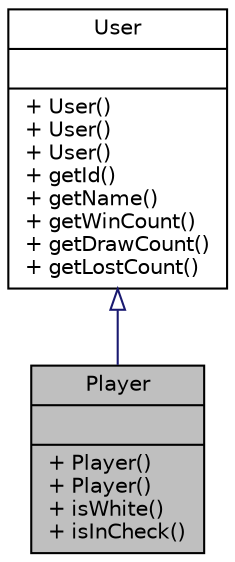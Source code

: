 digraph "Player"
{
 // LATEX_PDF_SIZE
  edge [fontname="Helvetica",fontsize="10",labelfontname="Helvetica",labelfontsize="10"];
  node [fontname="Helvetica",fontsize="10",shape=record];
  Node1 [label="{Player\n||+ Player()\l+ Player()\l+ isWhite()\l+ isInCheck()\l}",height=0.2,width=0.4,color="black", fillcolor="grey75", style="filled", fontcolor="black",tooltip=" "];
  Node2 -> Node1 [dir="back",color="midnightblue",fontsize="10",style="solid",arrowtail="onormal",fontname="Helvetica"];
  Node2 [label="{User\n||+ User()\l+ User()\l+ User()\l+ getId()\l+ getName()\l+ getWinCount()\l+ getDrawCount()\l+ getLostCount()\l}",height=0.2,width=0.4,color="black", fillcolor="white", style="filled",URL="$classUser.html",tooltip=" "];
}
